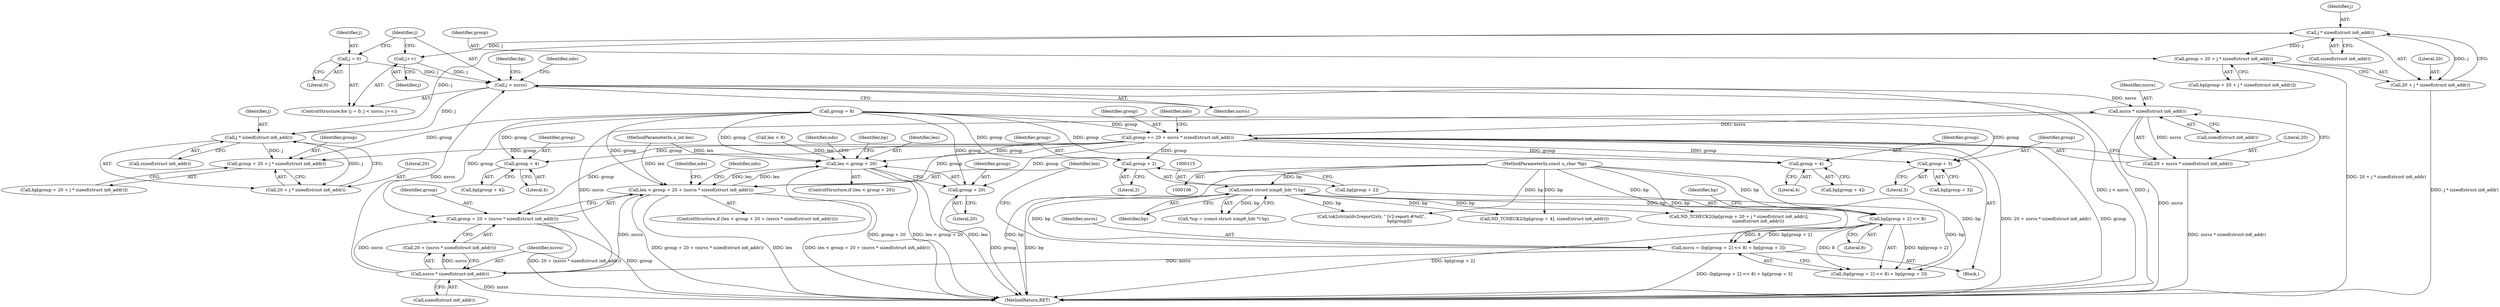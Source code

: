 digraph "0_tcpdump_d7505276842e85bfd067fa21cdb32b8a2dc3c5e4_4@API" {
"1000308" [label="(Call,j * sizeof(struct in6_addr))"];
"1000288" [label="(Call,j * sizeof(struct in6_addr))"];
"1000275" [label="(Call,j < nsrcs)"];
"1000272" [label="(Call,j = 0)"];
"1000278" [label="(Call,j++)"];
"1000308" [label="(Call,j * sizeof(struct in6_addr))"];
"1000241" [label="(Call,nsrcs * sizeof(struct in6_addr))"];
"1000219" [label="(Call,nsrcs = (bp[group + 2] << 8) + bp[group + 3])"];
"1000222" [label="(Call,bp[group + 2] << 8)"];
"1000114" [label="(Call,(const struct icmp6_hdr *) bp)"];
"1000108" [label="(MethodParameterIn,const u_char *bp)"];
"1000284" [label="(Call,group + 20 + j * sizeof(struct in6_addr))"];
"1000286" [label="(Call,20 + j * sizeof(struct in6_addr))"];
"1000304" [label="(Call,group + 20 + j * sizeof(struct in6_addr))"];
"1000306" [label="(Call,20 + j * sizeof(struct in6_addr))"];
"1000320" [label="(Call,nsrcs * sizeof(struct in6_addr))"];
"1000316" [label="(Call,group += 20 + nsrcs * sizeof(struct in6_addr))"];
"1000176" [label="(Call,len < group + 20)"];
"1000235" [label="(Call,len < group + 20 + (nsrcs * sizeof(struct in6_addr)))"];
"1000178" [label="(Call,group + 20)"];
"1000190" [label="(Call,group + 4)"];
"1000205" [label="(Call,group + 4)"];
"1000225" [label="(Call,group + 2)"];
"1000231" [label="(Call,group + 3)"];
"1000237" [label="(Call,group + 20 + (nsrcs * sizeof(struct in6_addr)))"];
"1000318" [label="(Call,20 + nsrcs * sizeof(struct in6_addr))"];
"1000203" [label="(Call,bp[group + 4])"];
"1000248" [label="(Identifier,ndo)"];
"1000232" [label="(Identifier,group)"];
"1000192" [label="(Literal,4)"];
"1000213" [label="(Call,tok2str(mldv2report2str, \" [v2-report-#%d]\",\n                                         bp[group]))"];
"1000243" [label="(Call,sizeof(struct in6_addr))"];
"1000309" [label="(Identifier,j)"];
"1000282" [label="(Call,bp[group + 20 + j * sizeof(struct in6_addr)])"];
"1000271" [label="(ControlStructure,for (j = 0; j < nsrcs; j++))"];
"1000276" [label="(Identifier,j)"];
"1000114" [label="(Call,(const struct icmp6_hdr *) bp)"];
"1000326" [label="(Identifier,ndo)"];
"1000284" [label="(Call,group + 20 + j * sizeof(struct in6_addr))"];
"1000176" [label="(Call,len < group + 20)"];
"1000223" [label="(Call,bp[group + 2])"];
"1000206" [label="(Identifier,group)"];
"1000108" [label="(MethodParameterIn,const u_char *bp)"];
"1000207" [label="(Literal,4)"];
"1000180" [label="(Literal,20)"];
"1000225" [label="(Call,group + 2)"];
"1000277" [label="(Identifier,nsrcs)"];
"1000235" [label="(Call,len < group + 20 + (nsrcs * sizeof(struct in6_addr)))"];
"1000287" [label="(Literal,20)"];
"1000305" [label="(Identifier,group)"];
"1000237" [label="(Call,group + 20 + (nsrcs * sizeof(struct in6_addr)))"];
"1000279" [label="(Identifier,j)"];
"1000221" [label="(Call,(bp[group + 2] << 8) + bp[group + 3])"];
"1000179" [label="(Identifier,group)"];
"1000273" [label="(Identifier,j)"];
"1000230" [label="(Identifier,bp)"];
"1000307" [label="(Literal,20)"];
"1000310" [label="(Call,sizeof(struct in6_addr))"];
"1000177" [label="(Identifier,len)"];
"1000220" [label="(Identifier,nsrcs)"];
"1000289" [label="(Identifier,j)"];
"1000320" [label="(Call,nsrcs * sizeof(struct in6_addr))"];
"1000302" [label="(Call,bp[group + 20 + j * sizeof(struct in6_addr)])"];
"1000226" [label="(Identifier,group)"];
"1000236" [label="(Identifier,len)"];
"1000290" [label="(Call,sizeof(struct in6_addr))"];
"1000286" [label="(Call,20 + j * sizeof(struct in6_addr))"];
"1000109" [label="(MethodParameterIn,u_int len)"];
"1000174" [label="(Block,)"];
"1000239" [label="(Call,20 + (nsrcs * sizeof(struct in6_addr)))"];
"1000191" [label="(Identifier,group)"];
"1000123" [label="(Call,len < 8)"];
"1000219" [label="(Call,nsrcs = (bp[group + 2] << 8) + bp[group + 3])"];
"1000316" [label="(Call,group += 20 + nsrcs * sizeof(struct in6_addr))"];
"1000175" [label="(ControlStructure,if (len < group + 20))"];
"1000116" [label="(Identifier,bp)"];
"1000285" [label="(Identifier,group)"];
"1000229" [label="(Call,bp[group + 3])"];
"1000222" [label="(Call,bp[group + 2] << 8)"];
"1000184" [label="(Identifier,ndo)"];
"1000231" [label="(Call,group + 3)"];
"1000256" [label="(Identifier,ndo)"];
"1000234" [label="(ControlStructure,if (len < group + 20 + (nsrcs * sizeof(struct in6_addr))))"];
"1000306" [label="(Call,20 + j * sizeof(struct in6_addr))"];
"1000317" [label="(Identifier,group)"];
"1000321" [label="(Identifier,nsrcs)"];
"1000238" [label="(Identifier,group)"];
"1000275" [label="(Call,j < nsrcs)"];
"1000283" [label="(Identifier,bp)"];
"1000178" [label="(Call,group + 20)"];
"1000190" [label="(Call,group + 4)"];
"1000205" [label="(Call,group + 4)"];
"1000278" [label="(Call,j++)"];
"1000233" [label="(Literal,3)"];
"1000318" [label="(Call,20 + nsrcs * sizeof(struct in6_addr))"];
"1000319" [label="(Literal,20)"];
"1000314" [label="(Identifier,ndo)"];
"1000162" [label="(Call,group = 8)"];
"1000322" [label="(Call,sizeof(struct in6_addr))"];
"1000242" [label="(Identifier,nsrcs)"];
"1000189" [label="(Identifier,bp)"];
"1000241" [label="(Call,nsrcs * sizeof(struct in6_addr))"];
"1000274" [label="(Literal,0)"];
"1000337" [label="(MethodReturn,RET)"];
"1000227" [label="(Literal,2)"];
"1000112" [label="(Call,*icp = (const struct icmp6_hdr *) bp)"];
"1000288" [label="(Call,j * sizeof(struct in6_addr))"];
"1000228" [label="(Literal,8)"];
"1000308" [label="(Call,j * sizeof(struct in6_addr))"];
"1000304" [label="(Call,group + 20 + j * sizeof(struct in6_addr))"];
"1000188" [label="(Call,bp[group + 4])"];
"1000272" [label="(Call,j = 0)"];
"1000187" [label="(Call,ND_TCHECK2(bp[group + 4], sizeof(struct in6_addr)))"];
"1000281" [label="(Call,ND_TCHECK2(bp[group + 20 + j * sizeof(struct in6_addr)],\n                            sizeof(struct in6_addr)))"];
"1000308" -> "1000306"  [label="AST: "];
"1000308" -> "1000310"  [label="CFG: "];
"1000309" -> "1000308"  [label="AST: "];
"1000310" -> "1000308"  [label="AST: "];
"1000306" -> "1000308"  [label="CFG: "];
"1000308" -> "1000278"  [label="DDG: j"];
"1000308" -> "1000304"  [label="DDG: j"];
"1000308" -> "1000306"  [label="DDG: j"];
"1000288" -> "1000308"  [label="DDG: j"];
"1000288" -> "1000286"  [label="AST: "];
"1000288" -> "1000290"  [label="CFG: "];
"1000289" -> "1000288"  [label="AST: "];
"1000290" -> "1000288"  [label="AST: "];
"1000286" -> "1000288"  [label="CFG: "];
"1000288" -> "1000284"  [label="DDG: j"];
"1000288" -> "1000286"  [label="DDG: j"];
"1000275" -> "1000288"  [label="DDG: j"];
"1000275" -> "1000271"  [label="AST: "];
"1000275" -> "1000277"  [label="CFG: "];
"1000276" -> "1000275"  [label="AST: "];
"1000277" -> "1000275"  [label="AST: "];
"1000283" -> "1000275"  [label="CFG: "];
"1000314" -> "1000275"  [label="CFG: "];
"1000275" -> "1000337"  [label="DDG: j < nsrcs"];
"1000275" -> "1000337"  [label="DDG: j"];
"1000272" -> "1000275"  [label="DDG: j"];
"1000278" -> "1000275"  [label="DDG: j"];
"1000241" -> "1000275"  [label="DDG: nsrcs"];
"1000275" -> "1000320"  [label="DDG: nsrcs"];
"1000272" -> "1000271"  [label="AST: "];
"1000272" -> "1000274"  [label="CFG: "];
"1000273" -> "1000272"  [label="AST: "];
"1000274" -> "1000272"  [label="AST: "];
"1000276" -> "1000272"  [label="CFG: "];
"1000278" -> "1000271"  [label="AST: "];
"1000278" -> "1000279"  [label="CFG: "];
"1000279" -> "1000278"  [label="AST: "];
"1000276" -> "1000278"  [label="CFG: "];
"1000241" -> "1000239"  [label="AST: "];
"1000241" -> "1000243"  [label="CFG: "];
"1000242" -> "1000241"  [label="AST: "];
"1000243" -> "1000241"  [label="AST: "];
"1000239" -> "1000241"  [label="CFG: "];
"1000241" -> "1000337"  [label="DDG: nsrcs"];
"1000241" -> "1000235"  [label="DDG: nsrcs"];
"1000241" -> "1000237"  [label="DDG: nsrcs"];
"1000241" -> "1000239"  [label="DDG: nsrcs"];
"1000219" -> "1000241"  [label="DDG: nsrcs"];
"1000241" -> "1000320"  [label="DDG: nsrcs"];
"1000219" -> "1000174"  [label="AST: "];
"1000219" -> "1000221"  [label="CFG: "];
"1000220" -> "1000219"  [label="AST: "];
"1000221" -> "1000219"  [label="AST: "];
"1000236" -> "1000219"  [label="CFG: "];
"1000219" -> "1000337"  [label="DDG: (bp[group + 2] << 8) + bp[group + 3]"];
"1000222" -> "1000219"  [label="DDG: bp[group + 2]"];
"1000222" -> "1000219"  [label="DDG: 8"];
"1000114" -> "1000219"  [label="DDG: bp"];
"1000108" -> "1000219"  [label="DDG: bp"];
"1000222" -> "1000221"  [label="AST: "];
"1000222" -> "1000228"  [label="CFG: "];
"1000223" -> "1000222"  [label="AST: "];
"1000228" -> "1000222"  [label="AST: "];
"1000230" -> "1000222"  [label="CFG: "];
"1000222" -> "1000337"  [label="DDG: bp[group + 2]"];
"1000222" -> "1000221"  [label="DDG: bp[group + 2]"];
"1000222" -> "1000221"  [label="DDG: 8"];
"1000114" -> "1000222"  [label="DDG: bp"];
"1000108" -> "1000222"  [label="DDG: bp"];
"1000114" -> "1000112"  [label="AST: "];
"1000114" -> "1000116"  [label="CFG: "];
"1000115" -> "1000114"  [label="AST: "];
"1000116" -> "1000114"  [label="AST: "];
"1000112" -> "1000114"  [label="CFG: "];
"1000114" -> "1000337"  [label="DDG: bp"];
"1000114" -> "1000112"  [label="DDG: bp"];
"1000108" -> "1000114"  [label="DDG: bp"];
"1000114" -> "1000187"  [label="DDG: bp"];
"1000114" -> "1000213"  [label="DDG: bp"];
"1000114" -> "1000221"  [label="DDG: bp"];
"1000114" -> "1000281"  [label="DDG: bp"];
"1000108" -> "1000106"  [label="AST: "];
"1000108" -> "1000337"  [label="DDG: bp"];
"1000108" -> "1000187"  [label="DDG: bp"];
"1000108" -> "1000213"  [label="DDG: bp"];
"1000108" -> "1000221"  [label="DDG: bp"];
"1000108" -> "1000281"  [label="DDG: bp"];
"1000284" -> "1000282"  [label="AST: "];
"1000284" -> "1000286"  [label="CFG: "];
"1000285" -> "1000284"  [label="AST: "];
"1000286" -> "1000284"  [label="AST: "];
"1000282" -> "1000284"  [label="CFG: "];
"1000162" -> "1000284"  [label="DDG: group"];
"1000316" -> "1000284"  [label="DDG: group"];
"1000287" -> "1000286"  [label="AST: "];
"1000304" -> "1000302"  [label="AST: "];
"1000304" -> "1000306"  [label="CFG: "];
"1000305" -> "1000304"  [label="AST: "];
"1000306" -> "1000304"  [label="AST: "];
"1000302" -> "1000304"  [label="CFG: "];
"1000304" -> "1000337"  [label="DDG: 20 + j * sizeof(struct in6_addr)"];
"1000307" -> "1000306"  [label="AST: "];
"1000306" -> "1000337"  [label="DDG: j * sizeof(struct in6_addr)"];
"1000320" -> "1000318"  [label="AST: "];
"1000320" -> "1000322"  [label="CFG: "];
"1000321" -> "1000320"  [label="AST: "];
"1000322" -> "1000320"  [label="AST: "];
"1000318" -> "1000320"  [label="CFG: "];
"1000320" -> "1000337"  [label="DDG: nsrcs"];
"1000320" -> "1000316"  [label="DDG: nsrcs"];
"1000320" -> "1000318"  [label="DDG: nsrcs"];
"1000316" -> "1000174"  [label="AST: "];
"1000316" -> "1000318"  [label="CFG: "];
"1000317" -> "1000316"  [label="AST: "];
"1000318" -> "1000316"  [label="AST: "];
"1000326" -> "1000316"  [label="CFG: "];
"1000316" -> "1000337"  [label="DDG: 20 + nsrcs * sizeof(struct in6_addr)"];
"1000316" -> "1000337"  [label="DDG: group"];
"1000316" -> "1000176"  [label="DDG: group"];
"1000316" -> "1000178"  [label="DDG: group"];
"1000316" -> "1000190"  [label="DDG: group"];
"1000316" -> "1000205"  [label="DDG: group"];
"1000316" -> "1000225"  [label="DDG: group"];
"1000316" -> "1000231"  [label="DDG: group"];
"1000316" -> "1000235"  [label="DDG: group"];
"1000316" -> "1000237"  [label="DDG: group"];
"1000162" -> "1000316"  [label="DDG: group"];
"1000176" -> "1000175"  [label="AST: "];
"1000176" -> "1000178"  [label="CFG: "];
"1000177" -> "1000176"  [label="AST: "];
"1000178" -> "1000176"  [label="AST: "];
"1000184" -> "1000176"  [label="CFG: "];
"1000189" -> "1000176"  [label="CFG: "];
"1000176" -> "1000337"  [label="DDG: group + 20"];
"1000176" -> "1000337"  [label="DDG: len < group + 20"];
"1000176" -> "1000337"  [label="DDG: len"];
"1000235" -> "1000176"  [label="DDG: len"];
"1000123" -> "1000176"  [label="DDG: len"];
"1000109" -> "1000176"  [label="DDG: len"];
"1000162" -> "1000176"  [label="DDG: group"];
"1000176" -> "1000235"  [label="DDG: len"];
"1000235" -> "1000234"  [label="AST: "];
"1000235" -> "1000237"  [label="CFG: "];
"1000236" -> "1000235"  [label="AST: "];
"1000237" -> "1000235"  [label="AST: "];
"1000248" -> "1000235"  [label="CFG: "];
"1000256" -> "1000235"  [label="CFG: "];
"1000235" -> "1000337"  [label="DDG: group + 20 + (nsrcs * sizeof(struct in6_addr))"];
"1000235" -> "1000337"  [label="DDG: len"];
"1000235" -> "1000337"  [label="DDG: len < group + 20 + (nsrcs * sizeof(struct in6_addr))"];
"1000109" -> "1000235"  [label="DDG: len"];
"1000162" -> "1000235"  [label="DDG: group"];
"1000178" -> "1000180"  [label="CFG: "];
"1000179" -> "1000178"  [label="AST: "];
"1000180" -> "1000178"  [label="AST: "];
"1000178" -> "1000337"  [label="DDG: group"];
"1000162" -> "1000178"  [label="DDG: group"];
"1000190" -> "1000188"  [label="AST: "];
"1000190" -> "1000192"  [label="CFG: "];
"1000191" -> "1000190"  [label="AST: "];
"1000192" -> "1000190"  [label="AST: "];
"1000188" -> "1000190"  [label="CFG: "];
"1000162" -> "1000190"  [label="DDG: group"];
"1000205" -> "1000203"  [label="AST: "];
"1000205" -> "1000207"  [label="CFG: "];
"1000206" -> "1000205"  [label="AST: "];
"1000207" -> "1000205"  [label="AST: "];
"1000203" -> "1000205"  [label="CFG: "];
"1000162" -> "1000205"  [label="DDG: group"];
"1000225" -> "1000223"  [label="AST: "];
"1000225" -> "1000227"  [label="CFG: "];
"1000226" -> "1000225"  [label="AST: "];
"1000227" -> "1000225"  [label="AST: "];
"1000223" -> "1000225"  [label="CFG: "];
"1000162" -> "1000225"  [label="DDG: group"];
"1000231" -> "1000229"  [label="AST: "];
"1000231" -> "1000233"  [label="CFG: "];
"1000232" -> "1000231"  [label="AST: "];
"1000233" -> "1000231"  [label="AST: "];
"1000229" -> "1000231"  [label="CFG: "];
"1000162" -> "1000231"  [label="DDG: group"];
"1000237" -> "1000239"  [label="CFG: "];
"1000238" -> "1000237"  [label="AST: "];
"1000239" -> "1000237"  [label="AST: "];
"1000237" -> "1000337"  [label="DDG: 20 + (nsrcs * sizeof(struct in6_addr))"];
"1000237" -> "1000337"  [label="DDG: group"];
"1000162" -> "1000237"  [label="DDG: group"];
"1000319" -> "1000318"  [label="AST: "];
"1000318" -> "1000337"  [label="DDG: nsrcs * sizeof(struct in6_addr)"];
}
